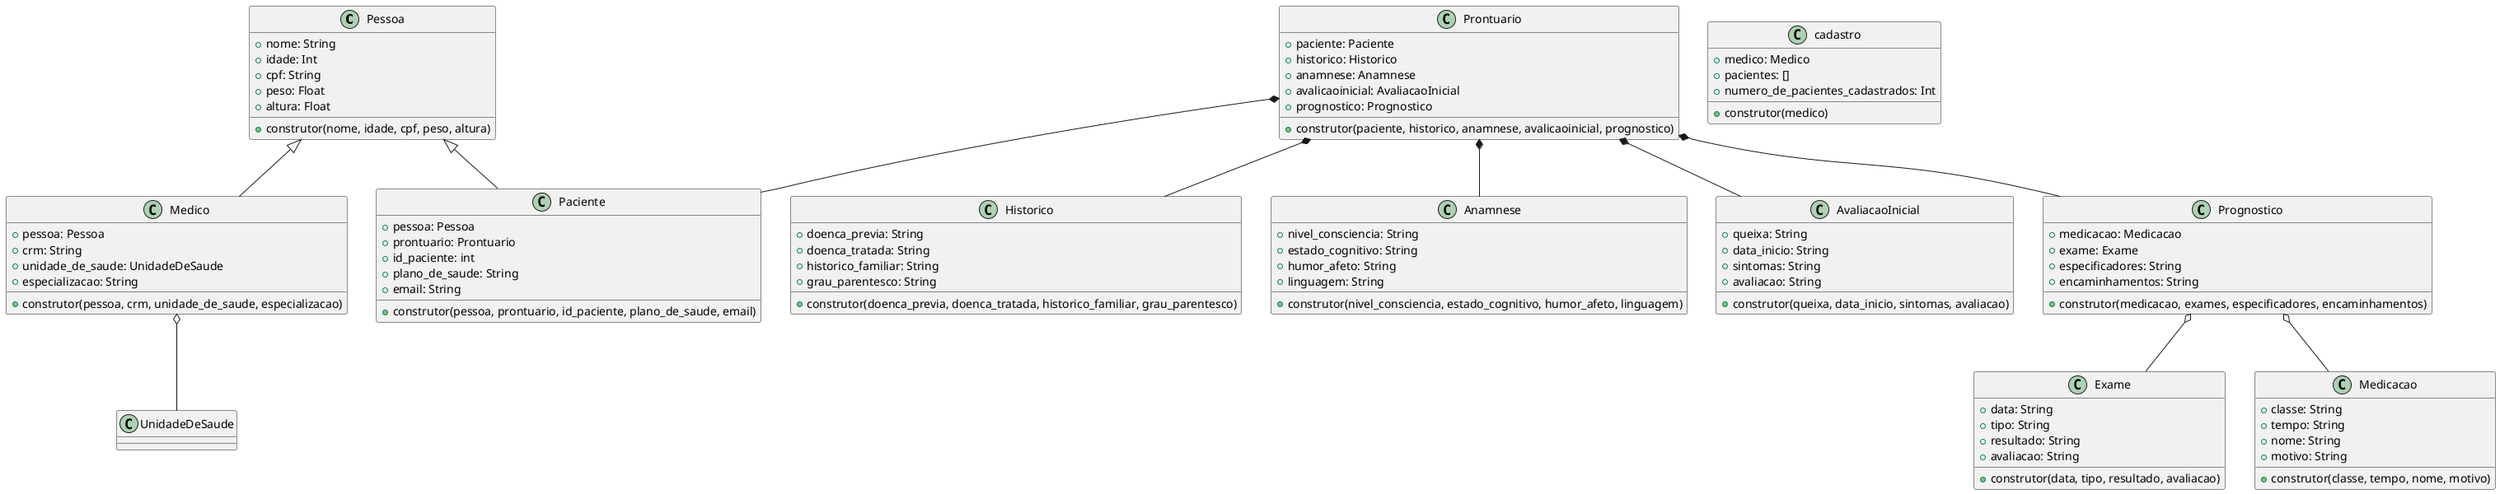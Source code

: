 @startuml diagrama


class Pessoa {
    + nome: String
    + idade: Int
    + cpf: String
    + peso: Float
    + altura: Float
    + construtor(nome, idade, cpf, peso, altura)
}

class Paciente {
    + pessoa: Pessoa
    + prontuario: Prontuario
    + id_paciente: int
    + plano_de_saude: String
    + email: String
    + construtor(pessoa, prontuario, id_paciente, plano_de_saude, email)
}

class Medico {
    + pessoa: Pessoa
    + crm: String
    + unidade_de_saude: UnidadeDeSaude
    + especializacao: String
    + construtor(pessoa, crm, unidade_de_saude, especializacao)
}

class Prontuario {
    + paciente: Paciente
    + historico: Historico
    + anamnese: Anamnese 
    + avalicaoinicial: AvaliacaoInicial
    + prognostico: Prognostico
    + construtor(paciente, historico, anamnese, avalicaoinicial, prognostico)
}

class cadastro {
    + medico: Medico
    + pacientes: []
    + numero_de_pacientes_cadastrados: Int
    + construtor(medico)
}


class Historico {
    + doenca_previa: String
    + doenca_tratada: String
    + historico_familiar: String
    + grau_parentesco: String
    + construtor(doenca_previa, doenca_tratada, historico_familiar, grau_parentesco)
}

class Exame {
    + data: String
    + tipo: String
    + resultado: String
    + avaliacao: String
    + construtor(data, tipo, resultado, avaliacao)
}

class Anamnese {
    + nivel_consciencia: String
    + estado_cognitivo: String
    + humor_afeto: String
    + linguagem: String
    + construtor(nivel_consciencia, estado_cognitivo, humor_afeto, linguagem)
}

class AvaliacaoInicial {
    + queixa: String
    + data_inicio: String
    + sintomas: String
    + avaliacao: String
    + construtor(queixa, data_inicio, sintomas, avaliacao)
}

class Prognostico {
    + medicacao: Medicacao
    + exame: Exame
    + especificadores: String
    + encaminhamentos: String
    + construtor(medicacao, exames, especificadores, encaminhamentos)
}

class Medicacao {
    + classe: String
    + tempo: String
    + nome: String
    + motivo: String
    + construtor(classe, tempo, nome, motivo)
}



Pessoa <|-- Paciente
Pessoa <|-- Medico 
Medico o-- UnidadeDeSaude
Prontuario *-- Paciente
Prontuario *-- Historico
Prontuario *-- Anamnese
Prontuario *-- AvaliacaoInicial
Prontuario *-- Prognostico
Prognostico o-- Medicacao
Prognostico o-- Exame

@enduml